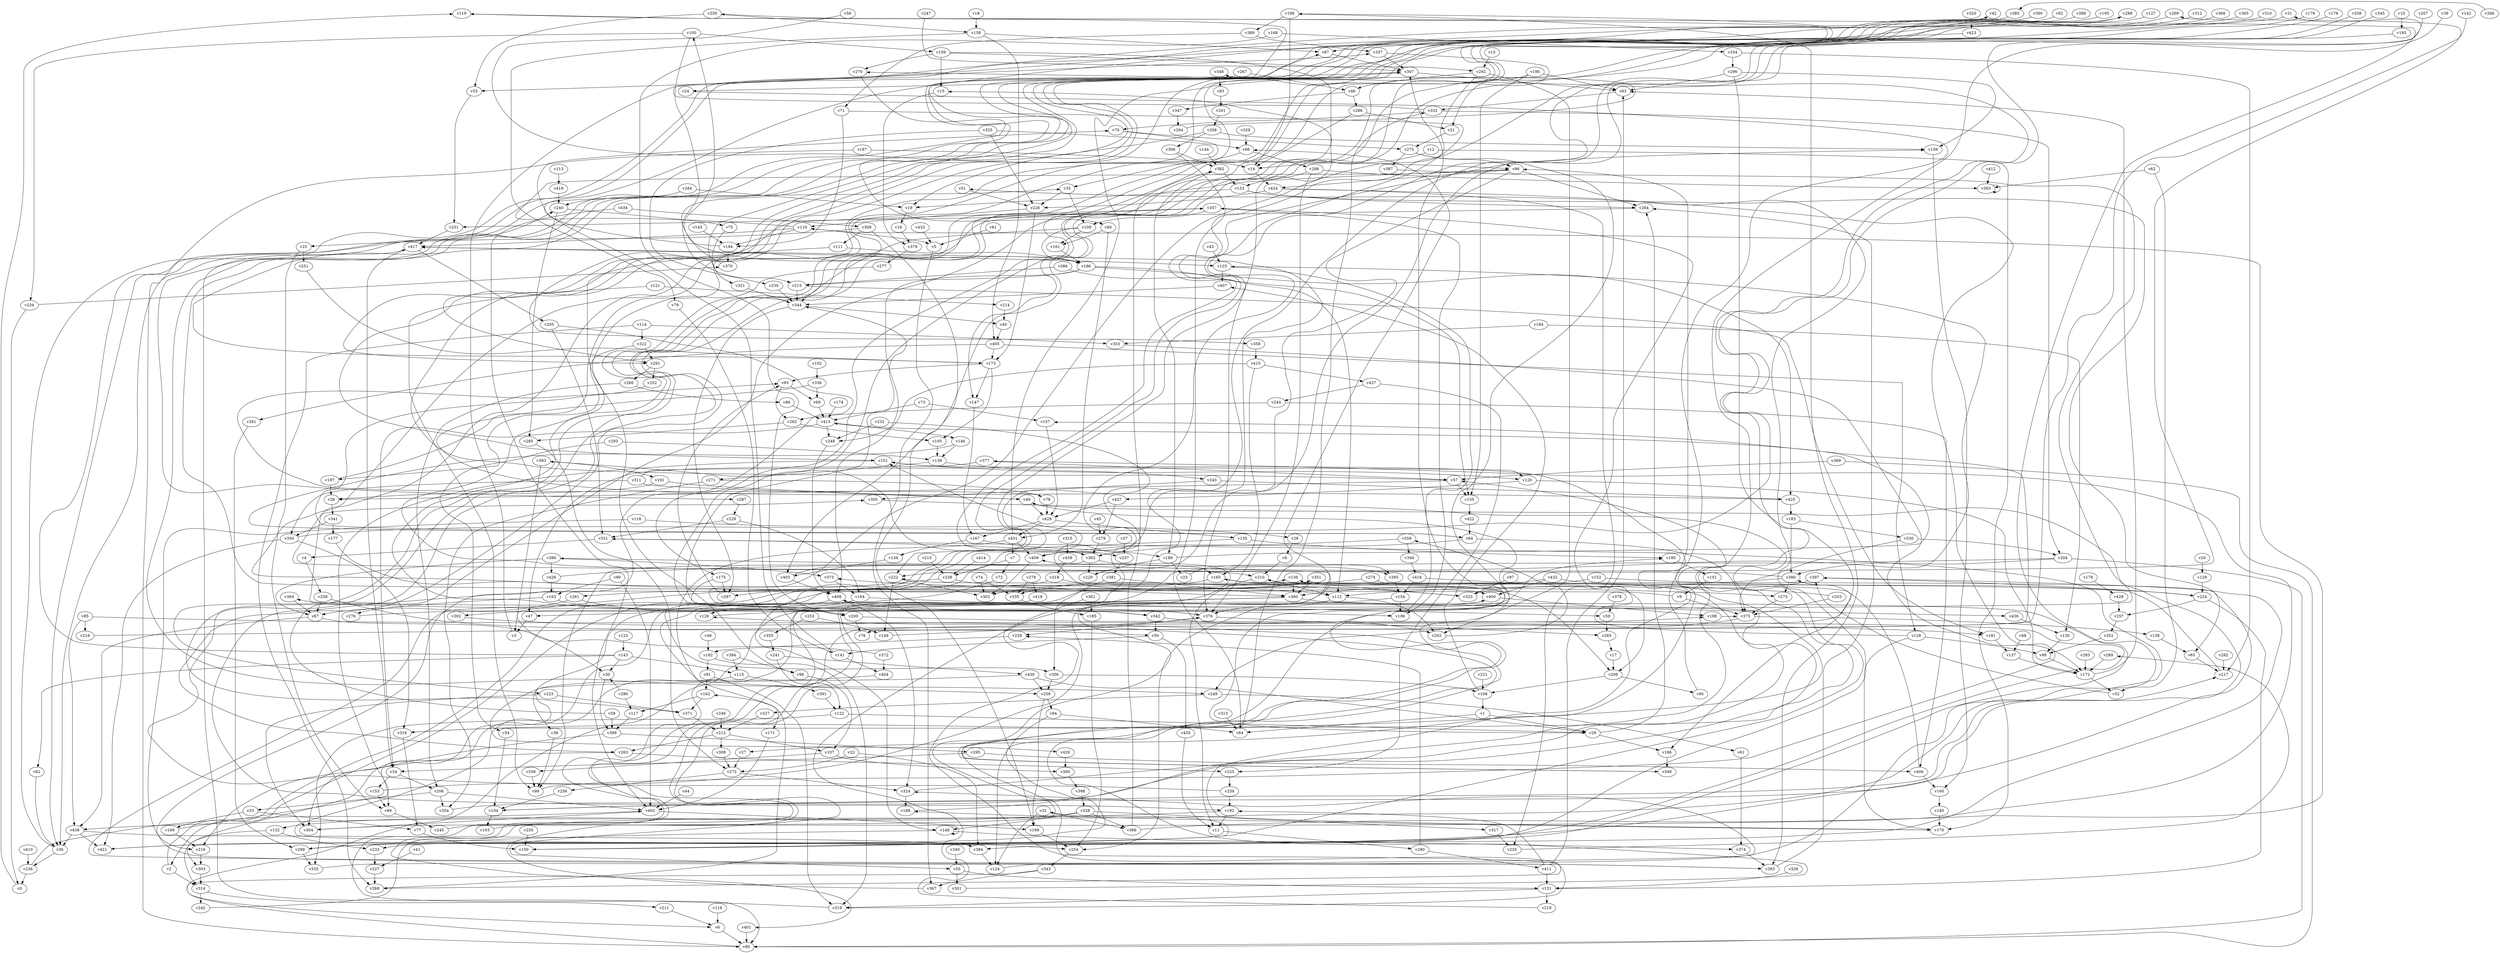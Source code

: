 // Benchmark game 652 - 440 vertices
// time_bound: 102
// targets: v384
digraph G {
    v0 [name="v0", player=1];
    v1 [name="v1", player=0];
    v2 [name="v2", player=0];
    v3 [name="v3", player=1];
    v4 [name="v4", player=1];
    v5 [name="v5", player=1];
    v6 [name="v6", player=1];
    v7 [name="v7", player=1];
    v8 [name="v8", player=0];
    v9 [name="v9", player=1];
    v10 [name="v10", player=0];
    v11 [name="v11", player=1];
    v12 [name="v12", player=0];
    v13 [name="v13", player=1];
    v14 [name="v14", player=1];
    v15 [name="v15", player=1];
    v16 [name="v16", player=1];
    v17 [name="v17", player=0];
    v18 [name="v18", player=1];
    v19 [name="v19", player=1];
    v20 [name="v20", player=1];
    v21 [name="v21", player=0];
    v22 [name="v22", player=1];
    v23 [name="v23", player=1];
    v24 [name="v24", player=0];
    v25 [name="v25", player=1];
    v26 [name="v26", player=1];
    v27 [name="v27", player=0];
    v28 [name="v28", player=0];
    v29 [name="v29", player=0];
    v30 [name="v30", player=1];
    v31 [name="v31", player=1];
    v32 [name="v32", player=1];
    v33 [name="v33", player=0];
    v34 [name="v34", player=0];
    v35 [name="v35", player=0];
    v36 [name="v36", player=1];
    v37 [name="v37", player=0];
    v38 [name="v38", player=0];
    v39 [name="v39", player=0];
    v40 [name="v40", player=0];
    v41 [name="v41", player=1];
    v42 [name="v42", player=0];
    v43 [name="v43", player=1];
    v44 [name="v44", player=0];
    v45 [name="v45", player=1];
    v46 [name="v46", player=0];
    v47 [name="v47", player=1];
    v48 [name="v48", player=1];
    v49 [name="v49", player=1];
    v50 [name="v50", player=0];
    v51 [name="v51", player=1];
    v52 [name="v52", player=0];
    v53 [name="v53", player=0];
    v54 [name="v54", player=1];
    v55 [name="v55", player=1];
    v56 [name="v56", player=0];
    v57 [name="v57", player=1];
    v58 [name="v58", player=1];
    v59 [name="v59", player=1];
    v60 [name="v60", player=0];
    v61 [name="v61", player=0];
    v62 [name="v62", player=1];
    v63 [name="v63", player=0];
    v64 [name="v64", player=0];
    v65 [name="v65", player=1];
    v66 [name="v66", player=0];
    v67 [name="v67", player=1];
    v68 [name="v68", player=0];
    v69 [name="v69", player=1];
    v70 [name="v70", player=1];
    v71 [name="v71", player=1];
    v72 [name="v72", player=0];
    v73 [name="v73", player=1];
    v74 [name="v74", player=0];
    v75 [name="v75", player=1];
    v76 [name="v76", player=0];
    v77 [name="v77", player=0];
    v78 [name="v78", player=0];
    v79 [name="v79", player=0];
    v80 [name="v80", player=0];
    v81 [name="v81", player=0];
    v82 [name="v82", player=0];
    v83 [name="v83", player=1];
    v84 [name="v84", player=0];
    v85 [name="v85", player=1];
    v86 [name="v86", player=1];
    v87 [name="v87", player=0];
    v88 [name="v88", player=0];
    v89 [name="v89", player=0];
    v90 [name="v90", player=0];
    v91 [name="v91", player=1];
    v92 [name="v92", player=1];
    v93 [name="v93", player=1];
    v94 [name="v94", player=1];
    v95 [name="v95", player=0];
    v96 [name="v96", player=1];
    v97 [name="v97", player=1];
    v98 [name="v98", player=1];
    v99 [name="v99", player=0];
    v100 [name="v100", player=0];
    v101 [name="v101", player=1];
    v102 [name="v102", player=1];
    v103 [name="v103", player=1];
    v104 [name="v104", player=1];
    v105 [name="v105", player=0];
    v106 [name="v106", player=0];
    v107 [name="v107", player=0];
    v108 [name="v108", player=0];
    v109 [name="v109", player=1];
    v110 [name="v110", player=0];
    v111 [name="v111", player=0];
    v112 [name="v112", player=1];
    v113 [name="v113", player=1];
    v114 [name="v114", player=0];
    v115 [name="v115", player=1];
    v116 [name="v116", player=1];
    v117 [name="v117", player=0];
    v118 [name="v118", player=1];
    v119 [name="v119", player=1];
    v120 [name="v120", player=1];
    v121 [name="v121", player=0];
    v122 [name="v122", player=0];
    v123 [name="v123", player=1];
    v124 [name="v124", player=1];
    v125 [name="v125", player=1];
    v126 [name="v126", player=0];
    v127 [name="v127", player=1];
    v128 [name="v128", player=0];
    v129 [name="v129", player=0];
    v130 [name="v130", player=1];
    v131 [name="v131", player=0];
    v132 [name="v132", player=1];
    v133 [name="v133", player=0];
    v134 [name="v134", player=0];
    v135 [name="v135", player=0];
    v136 [name="v136", player=0];
    v137 [name="v137", player=1];
    v138 [name="v138", player=0];
    v139 [name="v139", player=1];
    v140 [name="v140", player=0];
    v141 [name="v141", player=1];
    v142 [name="v142", player=1];
    v143 [name="v143", player=1];
    v144 [name="v144", player=0];
    v145 [name="v145", player=0];
    v146 [name="v146", player=0];
    v147 [name="v147", player=1];
    v148 [name="v148", player=1];
    v149 [name="v149", player=1];
    v150 [name="v150", player=1];
    v151 [name="v151", player=1];
    v152 [name="v152", player=1];
    v153 [name="v153", player=0];
    v154 [name="v154", player=0];
    v155 [name="v155", player=1];
    v156 [name="v156", player=0];
    v157 [name="v157", player=0];
    v158 [name="v158", player=1];
    v159 [name="v159", player=1];
    v160 [name="v160", player=1];
    v161 [name="v161", player=1];
    v162 [name="v162", player=0];
    v163 [name="v163", player=0];
    v164 [name="v164", player=0];
    v165 [name="v165", player=1];
    v166 [name="v166", player=0];
    v167 [name="v167", player=0];
    v168 [name="v168", player=1];
    v169 [name="v169", player=1];
    v170 [name="v170", player=1];
    v171 [name="v171", player=0];
    v172 [name="v172", player=1];
    v173 [name="v173", player=0];
    v174 [name="v174", player=1];
    v175 [name="v175", player=1];
    v176 [name="v176", player=1];
    v177 [name="v177", player=0];
    v178 [name="v178", player=0];
    v179 [name="v179", player=1];
    v180 [name="v180", player=1];
    v181 [name="v181", player=1];
    v182 [name="v182", player=0];
    v183 [name="v183", player=0];
    v184 [name="v184", player=1];
    v185 [name="v185", player=1];
    v186 [name="v186", player=0];
    v187 [name="v187", player=1];
    v188 [name="v188", player=0];
    v189 [name="v189", player=1];
    v190 [name="v190", player=1];
    v191 [name="v191", player=1];
    v192 [name="v192", player=0];
    v193 [name="v193", player=0];
    v194 [name="v194", player=0];
    v195 [name="v195", player=1];
    v196 [name="v196", player=1];
    v197 [name="v197", player=1];
    v198 [name="v198", player=0];
    v199 [name="v199", player=1];
    v200 [name="v200", player=0];
    v201 [name="v201", player=0];
    v202 [name="v202", player=1];
    v203 [name="v203", player=1];
    v204 [name="v204", player=0];
    v205 [name="v205", player=1];
    v206 [name="v206", player=1];
    v207 [name="v207", player=0];
    v208 [name="v208", player=1];
    v209 [name="v209", player=0];
    v210 [name="v210", player=1];
    v211 [name="v211", player=1];
    v212 [name="v212", player=0];
    v213 [name="v213", player=1];
    v214 [name="v214", player=1];
    v215 [name="v215", player=1];
    v216 [name="v216", player=1];
    v217 [name="v217", player=1];
    v218 [name="v218", player=0];
    v219 [name="v219", player=0];
    v220 [name="v220", player=0];
    v221 [name="v221", player=1];
    v222 [name="v222", player=1];
    v223 [name="v223", player=1];
    v224 [name="v224", player=1];
    v225 [name="v225", player=0];
    v226 [name="v226", player=0];
    v227 [name="v227", player=1];
    v228 [name="v228", player=1];
    v229 [name="v229", player=1];
    v230 [name="v230", player=0];
    v231 [name="v231", player=0];
    v232 [name="v232", player=0];
    v233 [name="v233", player=1];
    v234 [name="v234", player=0];
    v235 [name="v235", player=0];
    v236 [name="v236", player=1];
    v237 [name="v237", player=1];
    v238 [name="v238", player=1];
    v239 [name="v239", player=0];
    v240 [name="v240", player=1];
    v241 [name="v241", player=0];
    v242 [name="v242", player=0];
    v243 [name="v243", player=1];
    v244 [name="v244", player=1];
    v245 [name="v245", player=1];
    v246 [name="v246", player=1];
    v247 [name="v247", player=0];
    v248 [name="v248", player=0];
    v249 [name="v249", player=1];
    v250 [name="v250", player=0];
    v251 [name="v251", player=0];
    v252 [name="v252", player=0];
    v253 [name="v253", player=0];
    v254 [name="v254", player=0];
    v255 [name="v255", player=0];
    v256 [name="v256", player=1];
    v257 [name="v257", player=1];
    v258 [name="v258", player=0];
    v259 [name="v259", player=0];
    v260 [name="v260", player=1];
    v261 [name="v261", player=1];
    v262 [name="v262", player=0];
    v263 [name="v263", player=1];
    v264 [name="v264", player=0];
    v265 [name="v265", player=1];
    v266 [name="v266", player=0];
    v267 [name="v267", player=0];
    v268 [name="v268", player=1];
    v269 [name="v269", player=1];
    v270 [name="v270", player=1];
    v271 [name="v271", player=1];
    v272 [name="v272", player=1];
    v273 [name="v273", player=1];
    v274 [name="v274", player=0];
    v275 [name="v275", player=0];
    v276 [name="v276", player=1];
    v277 [name="v277", player=1];
    v278 [name="v278", player=0];
    v279 [name="v279", player=1];
    v280 [name="v280", player=0];
    v281 [name="v281", player=0];
    v282 [name="v282", player=1];
    v283 [name="v283", player=0];
    v284 [name="v284", player=0];
    v285 [name="v285", player=1];
    v286 [name="v286", player=1];
    v287 [name="v287", player=1];
    v288 [name="v288", player=0];
    v289 [name="v289", player=1];
    v290 [name="v290", player=0];
    v291 [name="v291", player=1];
    v292 [name="v292", player=0];
    v293 [name="v293", player=1];
    v294 [name="v294", player=0];
    v295 [name="v295", player=0];
    v296 [name="v296", player=1];
    v297 [name="v297", player=1];
    v298 [name="v298", player=1];
    v299 [name="v299", player=0];
    v300 [name="v300", player=1];
    v301 [name="v301", player=0];
    v302 [name="v302", player=0];
    v303 [name="v303", player=0];
    v304 [name="v304", player=1];
    v305 [name="v305", player=0];
    v306 [name="v306", player=1];
    v307 [name="v307", player=1];
    v308 [name="v308", player=0];
    v309 [name="v309", player=0];
    v310 [name="v310", player=0];
    v311 [name="v311", player=0];
    v312 [name="v312", player=0];
    v313 [name="v313", player=1];
    v314 [name="v314", player=1];
    v315 [name="v315", player=1];
    v316 [name="v316", player=0];
    v317 [name="v317", player=0];
    v318 [name="v318", player=1];
    v319 [name="v319", player=0];
    v320 [name="v320", player=1];
    v321 [name="v321", player=0];
    v322 [name="v322", player=1];
    v323 [name="v323", player=0];
    v324 [name="v324", player=1];
    v325 [name="v325", player=0];
    v326 [name="v326", player=1];
    v327 [name="v327", player=1];
    v328 [name="v328", player=0];
    v329 [name="v329", player=0];
    v330 [name="v330", player=0];
    v331 [name="v331", player=1];
    v332 [name="v332", player=1];
    v333 [name="v333", player=0];
    v334 [name="v334", player=0];
    v335 [name="v335", player=1];
    v336 [name="v336", player=1];
    v337 [name="v337", player=1];
    v338 [name="v338", player=0];
    v339 [name="v339", player=1];
    v340 [name="v340", player=0];
    v341 [name="v341", player=0];
    v342 [name="v342", player=1];
    v343 [name="v343", player=1];
    v344 [name="v344", player=0];
    v345 [name="v345", player=0];
    v346 [name="v346", player=1];
    v347 [name="v347", player=1];
    v348 [name="v348", player=1];
    v349 [name="v349", player=0];
    v350 [name="v350", player=1];
    v351 [name="v351", player=0];
    v352 [name="v352", player=0];
    v353 [name="v353", player=1];
    v354 [name="v354", player=0];
    v355 [name="v355", player=1];
    v356 [name="v356", player=0];
    v357 [name="v357", player=0];
    v358 [name="v358", player=1];
    v359 [name="v359", player=0];
    v360 [name="v360", player=1];
    v361 [name="v361", player=0];
    v362 [name="v362", player=1];
    v363 [name="v363", player=0];
    v364 [name="v364", player=0];
    v365 [name="v365", player=0];
    v366 [name="v366", player=0];
    v367 [name="v367", player=1];
    v368 [name="v368", player=1];
    v369 [name="v369", player=0];
    v370 [name="v370", player=1];
    v371 [name="v371", player=0];
    v372 [name="v372", player=1];
    v373 [name="v373", player=1];
    v374 [name="v374", player=0];
    v375 [name="v375", player=1];
    v376 [name="v376", player=0];
    v377 [name="v377", player=1];
    v378 [name="v378", player=1];
    v379 [name="v379", player=1];
    v380 [name="v380", player=1];
    v381 [name="v381", player=1];
    v382 [name="v382", player=0];
    v383 [name="v383", player=0];
    v384 [name="v384", player=1, target=1];
    v385 [name="v385", player=1];
    v386 [name="v386", player=1];
    v387 [name="v387", player=0];
    v388 [name="v388", player=1];
    v389 [name="v389", player=0];
    v390 [name="v390", player=1];
    v391 [name="v391", player=0];
    v392 [name="v392", player=0];
    v393 [name="v393", player=1];
    v394 [name="v394", player=0];
    v395 [name="v395", player=0];
    v396 [name="v396", player=1];
    v397 [name="v397", player=0];
    v398 [name="v398", player=1];
    v399 [name="v399", player=0];
    v400 [name="v400", player=1];
    v401 [name="v401", player=0];
    v402 [name="v402", player=0];
    v403 [name="v403", player=1];
    v404 [name="v404", player=1];
    v405 [name="v405", player=0];
    v406 [name="v406", player=0];
    v407 [name="v407", player=0];
    v408 [name="v408", player=0];
    v409 [name="v409", player=1];
    v410 [name="v410", player=1];
    v411 [name="v411", player=0];
    v412 [name="v412", player=1];
    v413 [name="v413", player=0];
    v414 [name="v414", player=0];
    v415 [name="v415", player=1];
    v416 [name="v416", player=1];
    v417 [name="v417", player=1];
    v418 [name="v418", player=0];
    v419 [name="v419", player=0];
    v420 [name="v420", player=0];
    v421 [name="v421", player=1];
    v422 [name="v422", player=1];
    v423 [name="v423", player=0];
    v424 [name="v424", player=1];
    v425 [name="v425", player=1];
    v426 [name="v426", player=0];
    v427 [name="v427", player=0];
    v428 [name="v428", player=1];
    v429 [name="v429", player=0];
    v430 [name="v430", player=1];
    v431 [name="v431", player=0];
    v432 [name="v432", player=0];
    v433 [name="v433", player=0];
    v434 [name="v434", player=1];
    v435 [name="v435", player=0];
    v436 [name="v436", player=0];
    v437 [name="v437", player=1];
    v438 [name="v438", player=0];
    v439 [name="v439", player=1];

    v0 -> v119 [constraint="t >= 4"];
    v1 -> v29;
    v2 -> v156 [constraint="t < 7"];
    v3 -> v307;
    v4 -> v258;
    v5 -> v367;
    v6 -> v80;
    v7 -> v238;
    v8 -> v210;
    v9 -> v87 [constraint="t >= 2"];
    v10 -> v193;
    v11 -> v280;
    v12 -> v14;
    v13 -> v292;
    v14 -> v424;
    v15 -> v379;
    v16 -> v379;
    v17 -> v209;
    v18 -> v158;
    v19 -> v16;
    v20 -> v129;
    v21 -> v275;
    v22 -> v384;
    v23 -> v395 [constraint="t mod 4 == 2"];
    v24 -> v27 [constraint="t >= 2"];
    v25 -> v89;
    v26 -> v341;
    v27 -> v272;
    v28 -> v8;
    v29 -> v264;
    v30 -> v399;
    v31 -> v175 [constraint="t < 14"];
    v32 -> v124;
    v33 -> v77;
    v34 -> v206;
    v35 -> v226;
    v36 -> v42 [constraint="t < 11"];
    v37 -> v237;
    v38 -> v99;
    v39 -> v316 [constraint="t < 14"];
    v40 -> v405;
    v41 -> v227;
    v42 -> v223 [constraint="t mod 2 == 1"];
    v43 -> v125;
    v44 -> v402;
    v45 -> v279;
    v46 -> v286;
    v47 -> v3;
    v48 -> v182;
    v49 -> v268 [constraint="t < 9"];
    v50 -> v435;
    v51 -> v226;
    v52 -> v397 [constraint="t mod 2 == 1"];
    v53 -> v231;
    v54 -> v104;
    v55 -> v301;
    v56 -> v96 [constraint="t < 11"];
    v57 -> v26 [constraint="t >= 2"];
    v58 -> v15 [constraint="t >= 2"];
    v59 -> v265;
    v60 -> v431;
    v61 -> v374;
    v62 -> v52;
    v63 -> v332;
    v64 -> v362;
    v65 -> v217;
    v66 -> v35;
    v67 -> v438;
    v68 -> v137;
    v69 -> v413;
    v70 -> v376 [constraint="t < 6"];
    v71 -> v2 [constraint="t >= 1"];
    v72 -> v356 [constraint="t < 9"];
    v73 -> v157;
    v74 -> v335;
    v75 -> v321 [constraint="t < 15"];
    v76 -> v157 [constraint="t mod 2 == 0"];
    v77 -> v150;
    v78 -> v93 [constraint="t >= 1"];
    v79 -> v141;
    v80 -> v400 [constraint="t mod 3 == 0"];
    v81 -> v5;
    v82 -> v36;
    v83 -> v201;
    v84 -> v332;
    v85 -> v218;
    v86 -> v413;
    v87 -> v307;
    v88 -> v172;
    v89 -> v245;
    v90 -> v402;
    v91 -> v319;
    v92 -> v53 [constraint="t mod 4 == 2"];
    v93 -> v262;
    v94 -> v84;
    v95 -> v96;
    v96 -> v409 [constraint="t >= 1"];
    v97 -> v323;
    v98 -> v107;
    v99 -> v51 [constraint="t < 12"];
    v100 -> v215;
    v101 -> v9;
    v102 -> v336;
    v103 -> v331 [constraint="t < 9"];
    v104 -> v217 [constraint="t mod 3 == 2"];
    v105 -> v139;
    v106 -> v307;
    v107 -> v300;
    v108 -> v1;
    v109 -> v161;
    v110 -> v96 [constraint="t < 9"];
    v111 -> v186;
    v112 -> v376;
    v113 -> v419;
    v114 -> v353;
    v115 -> v254 [constraint="t < 14"];
    v116 -> v6;
    v117 -> v399;
    v118 -> v216;
    v119 -> v249 [constraint="t < 12"];
    v120 -> v172;
    v121 -> v214;
    v122 -> v333;
    v123 -> v143;
    v124 -> v324 [constraint="t >= 4"];
    v125 -> v29 [constraint="t < 13"];
    v126 -> v180 [constraint="t < 15"];
    v127 -> v291 [constraint="t < 7"];
    v128 -> v357 [constraint="t < 14"];
    v129 -> v224;
    v130 -> v88;
    v131 -> v319;
    v132 -> v233;
    v133 -> v421 [constraint="t < 6"];
    v134 -> v403;
    v135 -> v180;
    v136 -> v360;
    v137 -> v172;
    v138 -> v65;
    v139 -> v271;
    v140 -> v170;
    v141 -> v70;
    v142 -> v76 [constraint="t mod 5 == 1"];
    v143 -> v240 [constraint="t >= 1"];
    v144 -> v382;
    v145 -> v194;
    v146 -> v64 [constraint="t mod 3 == 2"];
    v147 -> v167;
    v148 -> v148;
    v149 -> v376 [constraint="t >= 5"];
    v150 -> v32 [constraint="t < 12"];
    v151 -> v120;
    v152 -> v224;
    v153 -> v66 [constraint="t mod 5 == 2"];
    v154 -> v383 [constraint="t mod 3 == 1"];
    v155 -> v422;
    v156 -> v160;
    v157 -> v429;
    v158 -> v79;
    v159 -> v270;
    v160 -> v140;
    v161 -> v186;
    v162 -> v371;
    v163 -> v200;
    v164 -> v392;
    v165 -> v323;
    v166 -> v349;
    v167 -> v134;
    v168 -> v334;
    v169 -> v151 [constraint="t < 9"];
    v170 -> v188 [constraint="t < 10"];
    v171 -> v402;
    v172 -> v52;
    v173 -> v250 [constraint="t >= 5"];
    v174 -> v413;
    v175 -> v342 [constraint="t mod 2 == 0"];
    v176 -> v403 [constraint="t >= 3"];
    v177 -> v112 [constraint="t mod 4 == 1"];
    v178 -> v428;
    v179 -> v342 [constraint="t mod 5 == 3"];
    v180 -> v101;
    v181 -> v137;
    v182 -> v319;
    v183 -> v330;
    v184 -> v353;
    v185 -> v254;
    v186 -> v425;
    v187 -> v14;
    v188 -> v151 [constraint="t >= 4"];
    v189 -> v413 [constraint="t >= 2"];
    v190 -> v21;
    v191 -> v49;
    v192 -> v11;
    v193 -> v401 [constraint="t < 12"];
    v194 -> v35 [constraint="t < 6"];
    v195 -> v186 [constraint="t >= 1"];
    v196 -> v383;
    v197 -> v196 [constraint="t >= 5"];
    v198 -> v375 [constraint="t < 7"];
    v199 -> v254;
    v200 -> v299 [constraint="t mod 5 == 3"];
    v201 -> v208;
    v202 -> v359 [constraint="t >= 2"];
    v203 -> v373 [constraint="t mod 5 == 4"];
    v204 -> v55 [constraint="t mod 4 == 2"];
    v205 -> v383 [constraint="t mod 2 == 1"];
    v206 -> v402;
    v207 -> v222 [constraint="t mod 3 == 2"];
    v208 -> v156;
    v209 -> v108;
    v210 -> v11;
    v211 -> v6;
    v212 -> v263;
    v213 -> v238;
    v214 -> v40;
    v215 -> v181 [constraint="t >= 4"];
    v216 -> v303;
    v217 -> v222 [constraint="t < 10"];
    v218 -> v165 [constraint="t mod 4 == 0"];
    v219 -> v409 [constraint="t mod 2 == 1"];
    v220 -> v269 [constraint="t >= 4"];
    v221 -> v108;
    v222 -> v149;
    v223 -> v304;
    v224 -> v131;
    v225 -> v239;
    v226 -> v173;
    v227 -> v268;
    v228 -> v182;
    v229 -> v331;
    v230 -> v344;
    v231 -> v417;
    v232 -> v314 [constraint="t >= 3"];
    v233 -> v227;
    v234 -> v370 [constraint="t mod 4 == 2"];
    v235 -> v289 [constraint="t >= 5"];
    v236 -> v402 [constraint="t < 12"];
    v237 -> v393 [constraint="t mod 3 == 0"];
    v238 -> v297;
    v239 -> v382 [constraint="t mod 5 == 1"];
    v240 -> v285;
    v241 -> v430;
    v242 -> v198 [constraint="t < 8"];
    v243 -> v425;
    v244 -> v406;
    v245 -> v396 [constraint="t >= 3"];
    v246 -> v212;
    v247 -> v292 [constraint="t >= 5"];
    v248 -> v408;
    v249 -> v61;
    v250 -> v158;
    v251 -> v173 [constraint="t mod 3 == 0"];
    v252 -> v64 [constraint="t >= 1"];
    v253 -> v149;
    v254 -> v343;
    v255 -> v150;
    v256 -> v104;
    v257 -> v352;
    v258 -> v50 [constraint="t mod 4 == 0"];
    v259 -> v94;
    v260 -> v206;
    v261 -> v67;
    v262 -> v105;
    v263 -> v225;
    v264 -> v231;
    v265 -> v17;
    v266 -> v385 [constraint="t mod 3 == 1"];
    v267 -> v24;
    v268 -> v162;
    v269 -> v291 [constraint="t >= 5"];
    v270 -> v287 [constraint="t < 10"];
    v271 -> v354;
    v272 -> v256;
    v273 -> v375;
    v274 -> v302;
    v275 -> v349 [constraint="t >= 1"];
    v276 -> v49 [constraint="t >= 1"];
    v277 -> v210 [constraint="t mod 3 == 2"];
    v278 -> v335;
    v279 -> v362;
    v280 -> v228;
    v281 -> v299;
    v282 -> v217;
    v283 -> v172;
    v284 -> v240;
    v285 -> v272;
    v286 -> v21;
    v287 -> v229;
    v288 -> v151 [constraint="t mod 3 == 0"];
    v289 -> v172;
    v290 -> v30 [constraint="t mod 2 == 0"];
    v291 -> v252;
    v292 -> v106 [constraint="t mod 3 == 0"];
    v293 -> v139;
    v294 -> v348 [constraint="t mod 5 == 0"];
    v295 -> v406;
    v296 -> v166;
    v297 -> v93;
    v298 -> v133;
    v299 -> v119 [constraint="t >= 2"];
    v300 -> v398;
    v301 -> v126 [constraint="t mod 2 == 1"];
    v302 -> v351 [constraint="t < 8"];
    v303 -> v314;
    v304 -> v377 [constraint="t >= 3"];
    v305 -> v150 [constraint="t mod 3 == 0"];
    v306 -> v84;
    v307 -> v63;
    v308 -> v272;
    v309 -> v111;
    v310 -> v192 [constraint="t < 12"];
    v311 -> v120 [constraint="t mod 4 == 1"];
    v312 -> v57 [constraint="t mod 3 == 2"];
    v313 -> v84;
    v314 -> v211;
    v315 -> v439;
    v316 -> v270 [constraint="t mod 5 == 1"];
    v317 -> v235;
    v318 -> v209;
    v319 -> v417;
    v320 -> v423;
    v321 -> v288 [constraint="t >= 3"];
    v322 -> v197 [constraint="t < 11"];
    v323 -> v136 [constraint="t mod 2 == 0"];
    v324 -> v57 [constraint="t < 15"];
    v325 -> v230;
    v326 -> v131;
    v327 -> v212;
    v328 -> v148;
    v329 -> v66;
    v330 -> v375;
    v331 -> v362;
    v332 -> v337 [constraint="t >= 1"];
    v333 -> v364 [constraint="t mod 4 == 0"];
    v334 -> v217;
    v335 -> v185;
    v336 -> v425 [constraint="t < 8"];
    v337 -> v147 [constraint="t mod 5 == 3"];
    v338 -> v237 [constraint="t < 11"];
    v339 -> v99;
    v340 -> v55;
    v341 -> v350;
    v342 -> v344 [constraint="t >= 1"];
    v343 -> v6 [constraint="t < 10"];
    v344 -> v297;
    v345 -> v400 [constraint="t < 15"];
    v346 -> v416;
    v347 -> v294;
    v348 -> v83;
    v349 -> v210 [constraint="t mod 2 == 0"];
    v350 -> v31 [constraint="t mod 4 == 2"];
    v351 -> v263 [constraint="t mod 2 == 1"];
    v352 -> v88;
    v353 -> v172 [constraint="t < 11"];
    v354 -> v408 [constraint="t >= 2"];
    v355 -> v241;
    v356 -> v108 [constraint="t >= 5"];
    v357 -> v358 [constraint="t mod 2 == 1"];
    v358 -> v415;
    v359 -> v409 [constraint="t >= 3"];
    v360 -> v80 [constraint="t mod 4 == 0"];
    v361 -> v319 [constraint="t mod 5 == 0"];
    v362 -> v99;
    v363 -> v363;
    v364 -> v67;
    v365 -> v371 [constraint="t mod 5 == 3"];
    v366 -> v110 [constraint="t < 15"];
    v367 -> v417 [constraint="t < 7"];
    v368 -> v273 [constraint="t mod 5 == 3"];
    v369 -> v57;
    v370 -> v100;
    v371 -> v212;
    v372 -> v136 [constraint="t < 5"];
    v373 -> v164;
    v374 -> v383;
    v375 -> v249;
    v376 -> v357 [constraint="t >= 2"];
    v377 -> v57;
    v378 -> v59;
    v379 -> v277;
    v380 -> v305 [constraint="t >= 3"];
    v381 -> v356;
    v382 -> v133;
    v383 -> v264;
    v384 -> v124;
    v385 -> v36 [constraint="t mod 4 == 3"];
    v386 -> v155;
    v387 -> v104 [constraint="t >= 1"];
    v388 -> v60 [constraint="t >= 4"];
    v389 -> v71;
    v390 -> v36 [constraint="t mod 3 == 0"];
    v391 -> v122;
    v392 -> v233 [constraint="t >= 1"];
    v393 -> v191;
    v394 -> v115;
    v395 -> v154;
    v396 -> v426;
    v397 -> v224;
    v398 -> v328;
    v399 -> v295;
    v400 -> v254;
    v401 -> v80;
    v402 -> v304;
    v403 -> v165 [constraint="t >= 3"];
    v404 -> v420 [constraint="t < 15"];
    v405 -> v173;
    v406 -> v160;
    v407 -> v344;
    v408 -> v324;
    v409 -> v302;
    v410 -> v236;
    v411 -> v63;
    v412 -> v363;
    v413 -> v248;
    v414 -> v238;
    v415 -> v165;
    v416 -> v170 [constraint="t >= 5"];
    v417 -> v205;
    v418 -> v259 [constraint="t < 10"];
    v419 -> v240;
    v420 -> v300;
    v421 -> v397 [constraint="t >= 3"];
    v422 -> v64;
    v423 -> v87 [constraint="t < 13"];
    v424 -> v384 [constraint="t mod 5 == 3"];
    v425 -> v183;
    v426 -> v125 [constraint="t mod 2 == 0"];
    v427 -> v279;
    v428 -> v257;
    v429 -> v431;
    v430 -> v259;
    v431 -> v307;
    v432 -> v400;
    v433 -> v5;
    v434 -> v309;
    v435 -> v11;
    v436 -> v130;
    v437 -> v244;
    v438 -> v384;
    v439 -> v318;
    v204 -> v380;
    v430 -> v38;
    v437 -> v225;
    v192 -> v438;
    v1 -> v84;
    v110 -> v194;
    v200 -> v76;
    v190 -> v63;
    v275 -> v387;
    v382 -> v189;
    v128 -> v88;
    v253 -> v355;
    v244 -> v262;
    v330 -> v204;
    v135 -> v222;
    v292 -> v46;
    v424 -> v226;
    v325 -> v66;
    v295 -> v34;
    v205 -> v331;
    v49 -> v429;
    v240 -> v75;
    v258 -> v67;
    v186 -> v215;
    v107 -> v339;
    v298 -> v376;
    v153 -> v89;
    v163 -> v276;
    v316 -> v77;
    v158 -> v405;
    v139 -> v243;
    v396 -> v373;
    v226 -> v110;
    v33 -> v169;
    v159 -> v376;
    v184 -> v130;
    v173 -> v147;
    v148 -> v299;
    v172 -> v63;
    v286 -> v14;
    v271 -> v78;
    v375 -> v138;
    v29 -> v166;
    v131 -> v219;
    v342 -> v50;
    v132 -> v303;
    v321 -> v344;
    v438 -> v421;
    v182 -> v91;
    v66 -> v298;
    v222 -> v302;
    v232 -> v248;
    v60 -> v161;
    v187 -> v80;
    v417 -> v125;
    v424 -> v235;
    v234 -> v0;
    v299 -> v333;
    v298 -> v363;
    v121 -> v99;
    v34 -> v153;
    v344 -> v40;
    v397 -> v323;
    v431 -> v409;
    v236 -> v0;
    v241 -> v122;
    v362 -> v220;
    v169 -> v216;
    v158 -> v87;
    v58 -> v399;
    v112 -> v202;
    v196 -> v389;
    v328 -> v132;
    v114 -> v268;
    v237 -> v381;
    v413 -> v146;
    v417 -> v34;
    v328 -> v317;
    v431 -> v171;
    v73 -> v413;
    v146 -> v139;
    v431 -> v7;
    v357 -> v109;
    v432 -> v65;
    v331 -> v4;
    v341 -> v177;
    v292 -> v202;
    v100 -> v159;
    v223 -> v371;
    v402 -> v199;
    v350 -> v421;
    v212 -> v107;
    v35 -> v109;
    v104 -> v103;
    v93 -> v69;
    v291 -> v260;
    v55 -> v131;
    v36 -> v236;
    v408 -> v126;
    v224 -> v257;
    v167 -> v189;
    v351 -> v360;
    v309 -> v25;
    v143 -> v115;
    v334 -> v296;
    v376 -> v265;
    v430 -> v29;
    v429 -> v167;
    v162 -> v117;
    v408 -> v342;
    v183 -> v380;
    v405 -> v128;
    v159 -> v15;
    v7 -> v72;
    v128 -> v170;
    v406 -> v380;
    v293 -> v54;
    v318 -> v261;
    v67 -> v30;
    v74 -> v302;
    v411 -> v131;
    v2 -> v314;
    v206 -> v33;
    v275 -> v96;
    v143 -> v82;
    v122 -> v29;
    v429 -> v135;
    v272 -> v324;
    v143 -> v30;
    v311 -> v350;
    v125 -> v407;
    v377 -> v47;
    v366 -> v96;
    v173 -> v105;
    v186 -> v112;
    v263 -> v216;
    v296 -> v63;
    v336 -> v69;
    v416 -> v154;
    v96 -> v424;
    v438 -> v36;
    v91 -> v162;
    v50 -> v141;
    v168 -> v200;
    v394 -> v98;
    v22 -> v272;
    v165 -> v335;
    v203 -> v375;
    v215 -> v344;
    v133 -> v19;
    v239 -> v192;
    v70 -> v275;
    v120 -> v427;
    v189 -> v220;
    v386 -> v215;
    v108 -> v407;
    v322 -> v291;
    v427 -> v429;
    v411 -> v192;
    v190 -> v155;
    v96 -> v264;
    v209 -> v95;
    v405 -> v281;
    v133 -> v264;
    v110 -> v5;
    v261 -> v200;
    v280 -> v411;
    v85 -> v181;
    v309 -> v199;
    v238 -> v360;
    v194 -> v370;
    v229 -> v164;
    v71 -> v194;
    v400 -> v198;
    v342 -> v202;
    v32 -> v366;
    v64 -> v375;
    v296 -> v156;
    v259 -> v199;
    v415 -> v437;
    v332 -> v204;
    v175 -> v297;
    v399 -> v304;
    v243 -> v305;
    v434 -> v402;
    v46 -> v347;
    v415 -> v248;
    v114 -> v322;
    v109 -> v186;
    v210 -> v112;
    v314 -> v242;
    v9 -> v375;
    v337 -> v307;
    v360 -> v436;
    v206 -> v354;
    v393 -> v3;
    v426 -> v163;
    v189 -> v23;
    v350 -> v316;
    v154 -> v106;
    v186 -> v408;
    v343 -> v367;
    v151 -> v89;
    v413 -> v34;
    v118 -> v28;
    v249 -> v327;
    v90 -> v163;
    v389 -> v337;
    v332 -> v70;
    v250 -> v53;
    v311 -> v49;
    v381 -> v360;
    v360 -> v47;
    v208 -> v306;
    v432 -> v360;
    v62 -> v363;
    v164 -> v59;
    v369 -> v80;
    v396 -> v67;
    v57 -> v155;
    v204 -> v80;
    v278 -> v418;
    v159 -> v307;
    v380 -> v112;
    v25 -> v251;
    v85 -> v438;
    v325 -> v226;
    v357 -> v106;
    v12 -> v170;
    v196 -> v14;
    v197 -> v26;
    v94 -> v124;
    v356 -> v259;
    v152 -> v148;
    v403 -> v408;
    v267 -> v46;
    v362 -> v395;
    v260 -> v86;
    v328 -> v366;
    v100 -> v234;
    v148 -> v374;
    v372 -> v404;
    v290 -> v117;
    v110 -> v417;
    v111 -> v98;
    v212 -> v308;
    v306 -> v382;
    v324 -> v188;
    v208 -> v19;
    v115 -> v391;
    v359 -> v346;
    v191 -> v26;
    v173 -> v93;
    v376 -> v228;
    v109 -> v344;
    v284 -> v19;
    v274 -> v209;
    v262 -> v285;
    v78 -> v429;
    v380 -> v273;
    v361 -> v185;
    v141 -> v404;
}
